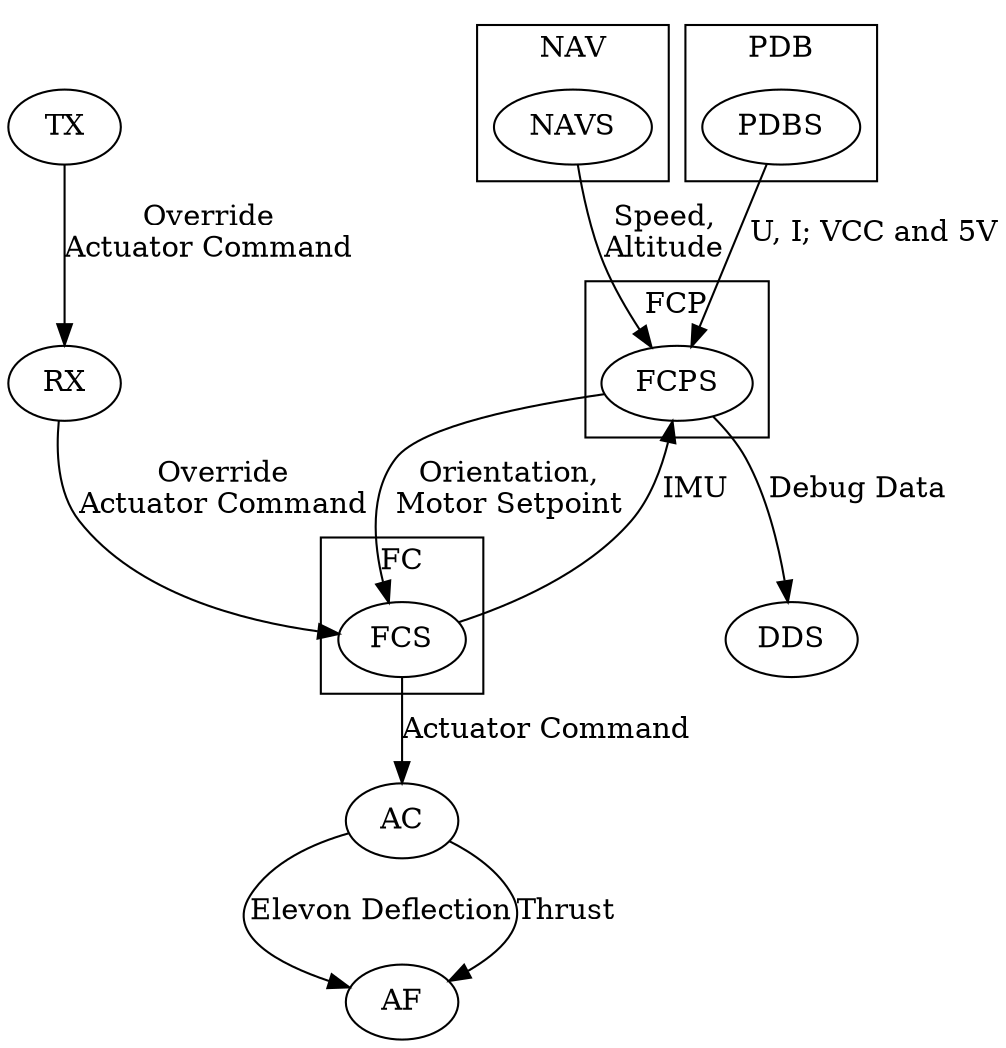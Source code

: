digraph {
   subgraph clusterFCP {
      label="FCP"
      FCPS
   }

   subgraph clusterFC {
      label="FC"
      FCS;
   }

   subgraph clusterNAV {
      label="NAV"
      NAVS;    
   }

   subgraph clusterPDB {
      label="PDB"
      PDBS
   }

   AF;
   AC;
   RX;
   TX;

   FCS -> FCPS [
      label = "IMU"
   ]

   FCPS -> FCS [
      label = "Orientation,\nMotor Setpoint"
   ]

   NAVS -> FCPS [
      label = "Speed,\nAltitude"
   ]

   PDBS -> FCPS [
      label = "U, I; VCC and 5V"
   ]

   TX -> RX [
      label = "Override\nActuator Command"
   ];

   RX -> FCS [
      label = "Override\nActuator Command"
   ];

   FCS -> AC [
      label = "Actuator Command"
   ]

   AC -> AF [
      label = "Elevon Deflection"
   ]

   AC -> AF [
      label = "Thrust"
   ]

   FCPS -> DDS [
      label = "Debug Data"
   ]

}